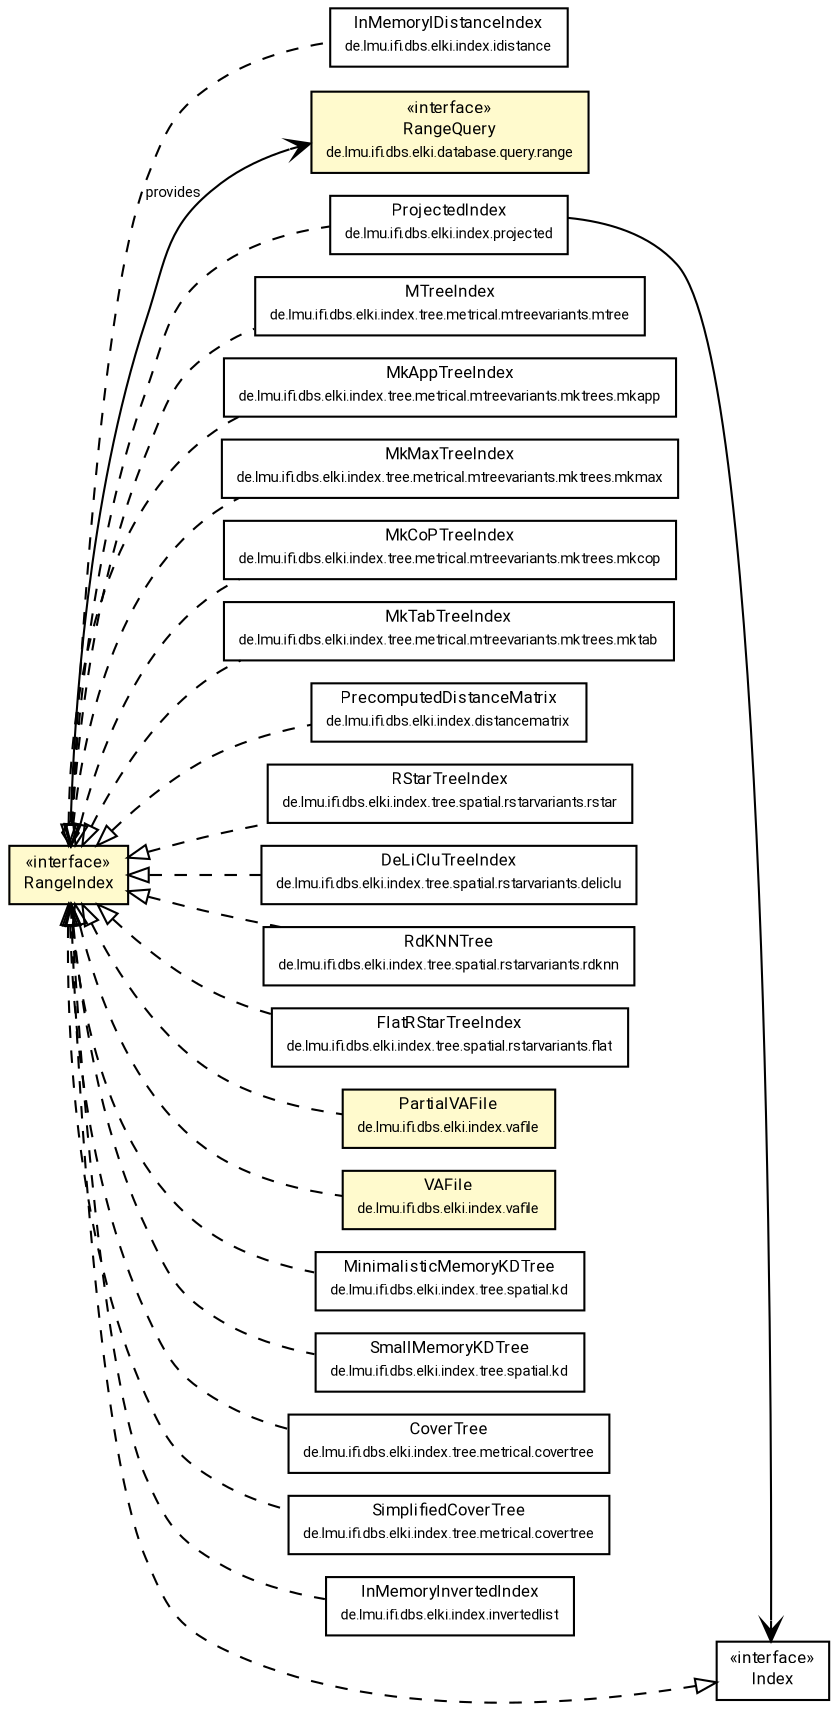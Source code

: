 #!/usr/local/bin/dot
#
# Class diagram 
# Generated by UMLGraph version R5_7_2-60-g0e99a6 (http://www.spinellis.gr/umlgraph/)
#

digraph G {
	graph [fontnames="svg"]
	edge [fontname="Roboto",fontsize=7,labelfontname="Roboto",labelfontsize=7,color="black"];
	node [fontname="Roboto",fontcolor="black",fontsize=8,shape=plaintext,margin=0,width=0,height=0];
	nodesep=0.15;
	ranksep=0.25;
	rankdir=LR;
	// de.lmu.ifi.dbs.elki.index.idistance.InMemoryIDistanceIndex<O>
	c8750292 [label=<<table title="de.lmu.ifi.dbs.elki.index.idistance.InMemoryIDistanceIndex" border="0" cellborder="1" cellspacing="0" cellpadding="2" href="idistance/InMemoryIDistanceIndex.html" target="_parent">
		<tr><td><table border="0" cellspacing="0" cellpadding="1">
		<tr><td align="center" balign="center"> <font face="Roboto">InMemoryIDistanceIndex</font> </td></tr>
		<tr><td align="center" balign="center"> <font face="Roboto" point-size="7.0">de.lmu.ifi.dbs.elki.index.idistance</font> </td></tr>
		</table></td></tr>
		</table>>, URL="idistance/InMemoryIDistanceIndex.html"];
	// de.lmu.ifi.dbs.elki.index.RangeIndex<O>
	c8751383 [label=<<table title="de.lmu.ifi.dbs.elki.index.RangeIndex" border="0" cellborder="1" cellspacing="0" cellpadding="2" bgcolor="lemonChiffon" href="RangeIndex.html" target="_parent">
		<tr><td><table border="0" cellspacing="0" cellpadding="1">
		<tr><td align="center" balign="center"> &#171;interface&#187; </td></tr>
		<tr><td align="center" balign="center"> <font face="Roboto">RangeIndex</font> </td></tr>
		</table></td></tr>
		</table>>, URL="RangeIndex.html"];
	// de.lmu.ifi.dbs.elki.index.Index
	c8751384 [label=<<table title="de.lmu.ifi.dbs.elki.index.Index" border="0" cellborder="1" cellspacing="0" cellpadding="2" href="Index.html" target="_parent">
		<tr><td><table border="0" cellspacing="0" cellpadding="1">
		<tr><td align="center" balign="center"> &#171;interface&#187; </td></tr>
		<tr><td align="center" balign="center"> <font face="Roboto">Index</font> </td></tr>
		</table></td></tr>
		</table>>, URL="Index.html"];
	// de.lmu.ifi.dbs.elki.database.query.range.RangeQuery<O>
	c8751418 [label=<<table title="de.lmu.ifi.dbs.elki.database.query.range.RangeQuery" border="0" cellborder="1" cellspacing="0" cellpadding="2" bgcolor="LemonChiffon" href="../database/query/range/RangeQuery.html" target="_parent">
		<tr><td><table border="0" cellspacing="0" cellpadding="1">
		<tr><td align="center" balign="center"> &#171;interface&#187; </td></tr>
		<tr><td align="center" balign="center"> <font face="Roboto">RangeQuery</font> </td></tr>
		<tr><td align="center" balign="center"> <font face="Roboto" point-size="7.0">de.lmu.ifi.dbs.elki.database.query.range</font> </td></tr>
		</table></td></tr>
		</table>>, URL="../database/query/range/RangeQuery.html"];
	// de.lmu.ifi.dbs.elki.index.projected.ProjectedIndex<O, I>
	c8752607 [label=<<table title="de.lmu.ifi.dbs.elki.index.projected.ProjectedIndex" border="0" cellborder="1" cellspacing="0" cellpadding="2" href="projected/ProjectedIndex.html" target="_parent">
		<tr><td><table border="0" cellspacing="0" cellpadding="1">
		<tr><td align="center" balign="center"> <font face="Roboto">ProjectedIndex</font> </td></tr>
		<tr><td align="center" balign="center"> <font face="Roboto" point-size="7.0">de.lmu.ifi.dbs.elki.index.projected</font> </td></tr>
		</table></td></tr>
		</table>>, URL="projected/ProjectedIndex.html"];
	// de.lmu.ifi.dbs.elki.index.tree.metrical.mtreevariants.mtree.MTreeIndex<O>
	c8752656 [label=<<table title="de.lmu.ifi.dbs.elki.index.tree.metrical.mtreevariants.mtree.MTreeIndex" border="0" cellborder="1" cellspacing="0" cellpadding="2" href="tree/metrical/mtreevariants/mtree/MTreeIndex.html" target="_parent">
		<tr><td><table border="0" cellspacing="0" cellpadding="1">
		<tr><td align="center" balign="center"> <font face="Roboto">MTreeIndex</font> </td></tr>
		<tr><td align="center" balign="center"> <font face="Roboto" point-size="7.0">de.lmu.ifi.dbs.elki.index.tree.metrical.mtreevariants.mtree</font> </td></tr>
		</table></td></tr>
		</table>>, URL="tree/metrical/mtreevariants/mtree/MTreeIndex.html"];
	// de.lmu.ifi.dbs.elki.index.tree.metrical.mtreevariants.mktrees.mkapp.MkAppTreeIndex<O>
	c8752676 [label=<<table title="de.lmu.ifi.dbs.elki.index.tree.metrical.mtreevariants.mktrees.mkapp.MkAppTreeIndex" border="0" cellborder="1" cellspacing="0" cellpadding="2" href="tree/metrical/mtreevariants/mktrees/mkapp/MkAppTreeIndex.html" target="_parent">
		<tr><td><table border="0" cellspacing="0" cellpadding="1">
		<tr><td align="center" balign="center"> <font face="Roboto">MkAppTreeIndex</font> </td></tr>
		<tr><td align="center" balign="center"> <font face="Roboto" point-size="7.0">de.lmu.ifi.dbs.elki.index.tree.metrical.mtreevariants.mktrees.mkapp</font> </td></tr>
		</table></td></tr>
		</table>>, URL="tree/metrical/mtreevariants/mktrees/mkapp/MkAppTreeIndex.html"];
	// de.lmu.ifi.dbs.elki.index.tree.metrical.mtreevariants.mktrees.mkmax.MkMaxTreeIndex<O>
	c8752680 [label=<<table title="de.lmu.ifi.dbs.elki.index.tree.metrical.mtreevariants.mktrees.mkmax.MkMaxTreeIndex" border="0" cellborder="1" cellspacing="0" cellpadding="2" href="tree/metrical/mtreevariants/mktrees/mkmax/MkMaxTreeIndex.html" target="_parent">
		<tr><td><table border="0" cellspacing="0" cellpadding="1">
		<tr><td align="center" balign="center"> <font face="Roboto">MkMaxTreeIndex</font> </td></tr>
		<tr><td align="center" balign="center"> <font face="Roboto" point-size="7.0">de.lmu.ifi.dbs.elki.index.tree.metrical.mtreevariants.mktrees.mkmax</font> </td></tr>
		</table></td></tr>
		</table>>, URL="tree/metrical/mtreevariants/mktrees/mkmax/MkMaxTreeIndex.html"];
	// de.lmu.ifi.dbs.elki.index.tree.metrical.mtreevariants.mktrees.mkcop.MkCoPTreeIndex<O>
	c8752692 [label=<<table title="de.lmu.ifi.dbs.elki.index.tree.metrical.mtreevariants.mktrees.mkcop.MkCoPTreeIndex" border="0" cellborder="1" cellspacing="0" cellpadding="2" href="tree/metrical/mtreevariants/mktrees/mkcop/MkCoPTreeIndex.html" target="_parent">
		<tr><td><table border="0" cellspacing="0" cellpadding="1">
		<tr><td align="center" balign="center"> <font face="Roboto">MkCoPTreeIndex</font> </td></tr>
		<tr><td align="center" balign="center"> <font face="Roboto" point-size="7.0">de.lmu.ifi.dbs.elki.index.tree.metrical.mtreevariants.mktrees.mkcop</font> </td></tr>
		</table></td></tr>
		</table>>, URL="tree/metrical/mtreevariants/mktrees/mkcop/MkCoPTreeIndex.html"];
	// de.lmu.ifi.dbs.elki.index.tree.metrical.mtreevariants.mktrees.mktab.MkTabTreeIndex<O>
	c8752699 [label=<<table title="de.lmu.ifi.dbs.elki.index.tree.metrical.mtreevariants.mktrees.mktab.MkTabTreeIndex" border="0" cellborder="1" cellspacing="0" cellpadding="2" href="tree/metrical/mtreevariants/mktrees/mktab/MkTabTreeIndex.html" target="_parent">
		<tr><td><table border="0" cellspacing="0" cellpadding="1">
		<tr><td align="center" balign="center"> <font face="Roboto">MkTabTreeIndex</font> </td></tr>
		<tr><td align="center" balign="center"> <font face="Roboto" point-size="7.0">de.lmu.ifi.dbs.elki.index.tree.metrical.mtreevariants.mktrees.mktab</font> </td></tr>
		</table></td></tr>
		</table>>, URL="tree/metrical/mtreevariants/mktrees/mktab/MkTabTreeIndex.html"];
	// de.lmu.ifi.dbs.elki.index.distancematrix.PrecomputedDistanceMatrix<O>
	c8752735 [label=<<table title="de.lmu.ifi.dbs.elki.index.distancematrix.PrecomputedDistanceMatrix" border="0" cellborder="1" cellspacing="0" cellpadding="2" href="distancematrix/PrecomputedDistanceMatrix.html" target="_parent">
		<tr><td><table border="0" cellspacing="0" cellpadding="1">
		<tr><td align="center" balign="center"> <font face="Roboto">PrecomputedDistanceMatrix</font> </td></tr>
		<tr><td align="center" balign="center"> <font face="Roboto" point-size="7.0">de.lmu.ifi.dbs.elki.index.distancematrix</font> </td></tr>
		</table></td></tr>
		</table>>, URL="distancematrix/PrecomputedDistanceMatrix.html"];
	// de.lmu.ifi.dbs.elki.index.tree.spatial.rstarvariants.rstar.RStarTreeIndex<O extends de.lmu.ifi.dbs.elki.data.NumberVector>
	c8752797 [label=<<table title="de.lmu.ifi.dbs.elki.index.tree.spatial.rstarvariants.rstar.RStarTreeIndex" border="0" cellborder="1" cellspacing="0" cellpadding="2" href="tree/spatial/rstarvariants/rstar/RStarTreeIndex.html" target="_parent">
		<tr><td><table border="0" cellspacing="0" cellpadding="1">
		<tr><td align="center" balign="center"> <font face="Roboto">RStarTreeIndex</font> </td></tr>
		<tr><td align="center" balign="center"> <font face="Roboto" point-size="7.0">de.lmu.ifi.dbs.elki.index.tree.spatial.rstarvariants.rstar</font> </td></tr>
		</table></td></tr>
		</table>>, URL="tree/spatial/rstarvariants/rstar/RStarTreeIndex.html"];
	// de.lmu.ifi.dbs.elki.index.tree.spatial.rstarvariants.deliclu.DeLiCluTreeIndex<O extends de.lmu.ifi.dbs.elki.data.NumberVector>
	c8752809 [label=<<table title="de.lmu.ifi.dbs.elki.index.tree.spatial.rstarvariants.deliclu.DeLiCluTreeIndex" border="0" cellborder="1" cellspacing="0" cellpadding="2" href="tree/spatial/rstarvariants/deliclu/DeLiCluTreeIndex.html" target="_parent">
		<tr><td><table border="0" cellspacing="0" cellpadding="1">
		<tr><td align="center" balign="center"> <font face="Roboto">DeLiCluTreeIndex</font> </td></tr>
		<tr><td align="center" balign="center"> <font face="Roboto" point-size="7.0">de.lmu.ifi.dbs.elki.index.tree.spatial.rstarvariants.deliclu</font> </td></tr>
		</table></td></tr>
		</table>>, URL="tree/spatial/rstarvariants/deliclu/DeLiCluTreeIndex.html"];
	// de.lmu.ifi.dbs.elki.index.tree.spatial.rstarvariants.rdknn.RdKNNTree<O extends de.lmu.ifi.dbs.elki.data.NumberVector>
	c8752821 [label=<<table title="de.lmu.ifi.dbs.elki.index.tree.spatial.rstarvariants.rdknn.RdKNNTree" border="0" cellborder="1" cellspacing="0" cellpadding="2" href="tree/spatial/rstarvariants/rdknn/RdKNNTree.html" target="_parent">
		<tr><td><table border="0" cellspacing="0" cellpadding="1">
		<tr><td align="center" balign="center"> <font face="Roboto">RdKNNTree</font> </td></tr>
		<tr><td align="center" balign="center"> <font face="Roboto" point-size="7.0">de.lmu.ifi.dbs.elki.index.tree.spatial.rstarvariants.rdknn</font> </td></tr>
		</table></td></tr>
		</table>>, URL="tree/spatial/rstarvariants/rdknn/RdKNNTree.html"];
	// de.lmu.ifi.dbs.elki.index.tree.spatial.rstarvariants.flat.FlatRStarTreeIndex<O extends de.lmu.ifi.dbs.elki.data.NumberVector>
	c8752830 [label=<<table title="de.lmu.ifi.dbs.elki.index.tree.spatial.rstarvariants.flat.FlatRStarTreeIndex" border="0" cellborder="1" cellspacing="0" cellpadding="2" href="tree/spatial/rstarvariants/flat/FlatRStarTreeIndex.html" target="_parent">
		<tr><td><table border="0" cellspacing="0" cellpadding="1">
		<tr><td align="center" balign="center"> <font face="Roboto">FlatRStarTreeIndex</font> </td></tr>
		<tr><td align="center" balign="center"> <font face="Roboto" point-size="7.0">de.lmu.ifi.dbs.elki.index.tree.spatial.rstarvariants.flat</font> </td></tr>
		</table></td></tr>
		</table>>, URL="tree/spatial/rstarvariants/flat/FlatRStarTreeIndex.html"];
	// de.lmu.ifi.dbs.elki.index.vafile.PartialVAFile<V extends de.lmu.ifi.dbs.elki.data.NumberVector>
	c8752894 [label=<<table title="de.lmu.ifi.dbs.elki.index.vafile.PartialVAFile" border="0" cellborder="1" cellspacing="0" cellpadding="2" bgcolor="LemonChiffon" href="vafile/PartialVAFile.html" target="_parent">
		<tr><td><table border="0" cellspacing="0" cellpadding="1">
		<tr><td align="center" balign="center"> <font face="Roboto">PartialVAFile</font> </td></tr>
		<tr><td align="center" balign="center"> <font face="Roboto" point-size="7.0">de.lmu.ifi.dbs.elki.index.vafile</font> </td></tr>
		</table></td></tr>
		</table>>, URL="vafile/PartialVAFile.html"];
	// de.lmu.ifi.dbs.elki.index.vafile.VAFile<V extends de.lmu.ifi.dbs.elki.data.NumberVector>
	c8752902 [label=<<table title="de.lmu.ifi.dbs.elki.index.vafile.VAFile" border="0" cellborder="1" cellspacing="0" cellpadding="2" bgcolor="LemonChiffon" href="vafile/VAFile.html" target="_parent">
		<tr><td><table border="0" cellspacing="0" cellpadding="1">
		<tr><td align="center" balign="center"> <font face="Roboto">VAFile</font> </td></tr>
		<tr><td align="center" balign="center"> <font face="Roboto" point-size="7.0">de.lmu.ifi.dbs.elki.index.vafile</font> </td></tr>
		</table></td></tr>
		</table>>, URL="vafile/VAFile.html"];
	// de.lmu.ifi.dbs.elki.index.tree.spatial.kd.MinimalisticMemoryKDTree<O extends de.lmu.ifi.dbs.elki.data.NumberVector>
	c8752909 [label=<<table title="de.lmu.ifi.dbs.elki.index.tree.spatial.kd.MinimalisticMemoryKDTree" border="0" cellborder="1" cellspacing="0" cellpadding="2" href="tree/spatial/kd/MinimalisticMemoryKDTree.html" target="_parent">
		<tr><td><table border="0" cellspacing="0" cellpadding="1">
		<tr><td align="center" balign="center"> <font face="Roboto">MinimalisticMemoryKDTree</font> </td></tr>
		<tr><td align="center" balign="center"> <font face="Roboto" point-size="7.0">de.lmu.ifi.dbs.elki.index.tree.spatial.kd</font> </td></tr>
		</table></td></tr>
		</table>>, URL="tree/spatial/kd/MinimalisticMemoryKDTree.html"];
	// de.lmu.ifi.dbs.elki.index.tree.spatial.kd.SmallMemoryKDTree<O extends de.lmu.ifi.dbs.elki.data.NumberVector>
	c8752915 [label=<<table title="de.lmu.ifi.dbs.elki.index.tree.spatial.kd.SmallMemoryKDTree" border="0" cellborder="1" cellspacing="0" cellpadding="2" href="tree/spatial/kd/SmallMemoryKDTree.html" target="_parent">
		<tr><td><table border="0" cellspacing="0" cellpadding="1">
		<tr><td align="center" balign="center"> <font face="Roboto">SmallMemoryKDTree</font> </td></tr>
		<tr><td align="center" balign="center"> <font face="Roboto" point-size="7.0">de.lmu.ifi.dbs.elki.index.tree.spatial.kd</font> </td></tr>
		</table></td></tr>
		</table>>, URL="tree/spatial/kd/SmallMemoryKDTree.html"];
	// de.lmu.ifi.dbs.elki.index.tree.metrical.covertree.CoverTree<O>
	c8752920 [label=<<table title="de.lmu.ifi.dbs.elki.index.tree.metrical.covertree.CoverTree" border="0" cellborder="1" cellspacing="0" cellpadding="2" href="tree/metrical/covertree/CoverTree.html" target="_parent">
		<tr><td><table border="0" cellspacing="0" cellpadding="1">
		<tr><td align="center" balign="center"> <font face="Roboto">CoverTree</font> </td></tr>
		<tr><td align="center" balign="center"> <font face="Roboto" point-size="7.0">de.lmu.ifi.dbs.elki.index.tree.metrical.covertree</font> </td></tr>
		</table></td></tr>
		</table>>, URL="tree/metrical/covertree/CoverTree.html"];
	// de.lmu.ifi.dbs.elki.index.tree.metrical.covertree.SimplifiedCoverTree<O>
	c8752926 [label=<<table title="de.lmu.ifi.dbs.elki.index.tree.metrical.covertree.SimplifiedCoverTree" border="0" cellborder="1" cellspacing="0" cellpadding="2" href="tree/metrical/covertree/SimplifiedCoverTree.html" target="_parent">
		<tr><td><table border="0" cellspacing="0" cellpadding="1">
		<tr><td align="center" balign="center"> <font face="Roboto">SimplifiedCoverTree</font> </td></tr>
		<tr><td align="center" balign="center"> <font face="Roboto" point-size="7.0">de.lmu.ifi.dbs.elki.index.tree.metrical.covertree</font> </td></tr>
		</table></td></tr>
		</table>>, URL="tree/metrical/covertree/SimplifiedCoverTree.html"];
	// de.lmu.ifi.dbs.elki.index.invertedlist.InMemoryInvertedIndex<V extends de.lmu.ifi.dbs.elki.data.NumberVector>
	c8752935 [label=<<table title="de.lmu.ifi.dbs.elki.index.invertedlist.InMemoryInvertedIndex" border="0" cellborder="1" cellspacing="0" cellpadding="2" href="invertedlist/InMemoryInvertedIndex.html" target="_parent">
		<tr><td><table border="0" cellspacing="0" cellpadding="1">
		<tr><td align="center" balign="center"> <font face="Roboto">InMemoryInvertedIndex</font> </td></tr>
		<tr><td align="center" balign="center"> <font face="Roboto" point-size="7.0">de.lmu.ifi.dbs.elki.index.invertedlist</font> </td></tr>
		</table></td></tr>
		</table>>, URL="invertedlist/InMemoryInvertedIndex.html"];
	// de.lmu.ifi.dbs.elki.index.idistance.InMemoryIDistanceIndex<O> implements de.lmu.ifi.dbs.elki.index.RangeIndex<O>
	c8751383 -> c8750292 [arrowtail=empty,style=dashed,dir=back,weight=9];
	// de.lmu.ifi.dbs.elki.index.RangeIndex<O> implements de.lmu.ifi.dbs.elki.index.Index
	c8751384 -> c8751383 [arrowtail=empty,style=dashed,dir=back,weight=9];
	// de.lmu.ifi.dbs.elki.index.RangeIndex<O> navhas de.lmu.ifi.dbs.elki.database.query.range.RangeQuery<O>
	c8751383 -> c8751418 [arrowhead=open,arrowtail=ediamond,dir=both,weight=3,label="provides"];
	// de.lmu.ifi.dbs.elki.index.projected.ProjectedIndex<O, I> implements de.lmu.ifi.dbs.elki.index.RangeIndex<O>
	c8751383 -> c8752607 [arrowtail=empty,style=dashed,dir=back,weight=9];
	// de.lmu.ifi.dbs.elki.index.tree.metrical.mtreevariants.mtree.MTreeIndex<O> implements de.lmu.ifi.dbs.elki.index.RangeIndex<O>
	c8751383 -> c8752656 [arrowtail=empty,style=dashed,dir=back,weight=9];
	// de.lmu.ifi.dbs.elki.index.tree.metrical.mtreevariants.mktrees.mkapp.MkAppTreeIndex<O> implements de.lmu.ifi.dbs.elki.index.RangeIndex<O>
	c8751383 -> c8752676 [arrowtail=empty,style=dashed,dir=back,weight=9];
	// de.lmu.ifi.dbs.elki.index.tree.metrical.mtreevariants.mktrees.mkmax.MkMaxTreeIndex<O> implements de.lmu.ifi.dbs.elki.index.RangeIndex<O>
	c8751383 -> c8752680 [arrowtail=empty,style=dashed,dir=back,weight=9];
	// de.lmu.ifi.dbs.elki.index.tree.metrical.mtreevariants.mktrees.mkcop.MkCoPTreeIndex<O> implements de.lmu.ifi.dbs.elki.index.RangeIndex<O>
	c8751383 -> c8752692 [arrowtail=empty,style=dashed,dir=back,weight=9];
	// de.lmu.ifi.dbs.elki.index.tree.metrical.mtreevariants.mktrees.mktab.MkTabTreeIndex<O> implements de.lmu.ifi.dbs.elki.index.RangeIndex<O>
	c8751383 -> c8752699 [arrowtail=empty,style=dashed,dir=back,weight=9];
	// de.lmu.ifi.dbs.elki.index.distancematrix.PrecomputedDistanceMatrix<O> implements de.lmu.ifi.dbs.elki.index.RangeIndex<O>
	c8751383 -> c8752735 [arrowtail=empty,style=dashed,dir=back,weight=9];
	// de.lmu.ifi.dbs.elki.index.tree.spatial.rstarvariants.rstar.RStarTreeIndex<O extends de.lmu.ifi.dbs.elki.data.NumberVector> implements de.lmu.ifi.dbs.elki.index.RangeIndex<O>
	c8751383 -> c8752797 [arrowtail=empty,style=dashed,dir=back,weight=9];
	// de.lmu.ifi.dbs.elki.index.tree.spatial.rstarvariants.deliclu.DeLiCluTreeIndex<O extends de.lmu.ifi.dbs.elki.data.NumberVector> implements de.lmu.ifi.dbs.elki.index.RangeIndex<O>
	c8751383 -> c8752809 [arrowtail=empty,style=dashed,dir=back,weight=9];
	// de.lmu.ifi.dbs.elki.index.tree.spatial.rstarvariants.rdknn.RdKNNTree<O extends de.lmu.ifi.dbs.elki.data.NumberVector> implements de.lmu.ifi.dbs.elki.index.RangeIndex<O>
	c8751383 -> c8752821 [arrowtail=empty,style=dashed,dir=back,weight=9];
	// de.lmu.ifi.dbs.elki.index.tree.spatial.rstarvariants.flat.FlatRStarTreeIndex<O extends de.lmu.ifi.dbs.elki.data.NumberVector> implements de.lmu.ifi.dbs.elki.index.RangeIndex<O>
	c8751383 -> c8752830 [arrowtail=empty,style=dashed,dir=back,weight=9];
	// de.lmu.ifi.dbs.elki.index.vafile.PartialVAFile<V extends de.lmu.ifi.dbs.elki.data.NumberVector> implements de.lmu.ifi.dbs.elki.index.RangeIndex<O>
	c8751383 -> c8752894 [arrowtail=empty,style=dashed,dir=back,weight=9];
	// de.lmu.ifi.dbs.elki.index.vafile.VAFile<V extends de.lmu.ifi.dbs.elki.data.NumberVector> implements de.lmu.ifi.dbs.elki.index.RangeIndex<O>
	c8751383 -> c8752902 [arrowtail=empty,style=dashed,dir=back,weight=9];
	// de.lmu.ifi.dbs.elki.index.tree.spatial.kd.MinimalisticMemoryKDTree<O extends de.lmu.ifi.dbs.elki.data.NumberVector> implements de.lmu.ifi.dbs.elki.index.RangeIndex<O>
	c8751383 -> c8752909 [arrowtail=empty,style=dashed,dir=back,weight=9];
	// de.lmu.ifi.dbs.elki.index.tree.spatial.kd.SmallMemoryKDTree<O extends de.lmu.ifi.dbs.elki.data.NumberVector> implements de.lmu.ifi.dbs.elki.index.RangeIndex<O>
	c8751383 -> c8752915 [arrowtail=empty,style=dashed,dir=back,weight=9];
	// de.lmu.ifi.dbs.elki.index.tree.metrical.covertree.CoverTree<O> implements de.lmu.ifi.dbs.elki.index.RangeIndex<O>
	c8751383 -> c8752920 [arrowtail=empty,style=dashed,dir=back,weight=9];
	// de.lmu.ifi.dbs.elki.index.tree.metrical.covertree.SimplifiedCoverTree<O> implements de.lmu.ifi.dbs.elki.index.RangeIndex<O>
	c8751383 -> c8752926 [arrowtail=empty,style=dashed,dir=back,weight=9];
	// de.lmu.ifi.dbs.elki.index.invertedlist.InMemoryInvertedIndex<V extends de.lmu.ifi.dbs.elki.data.NumberVector> implements de.lmu.ifi.dbs.elki.index.RangeIndex<O>
	c8751383 -> c8752935 [arrowtail=empty,style=dashed,dir=back,weight=9];
	// de.lmu.ifi.dbs.elki.index.projected.ProjectedIndex<O, I> navassoc de.lmu.ifi.dbs.elki.index.Index
	c8752607 -> c8751384 [arrowhead=open,weight=1];
}

